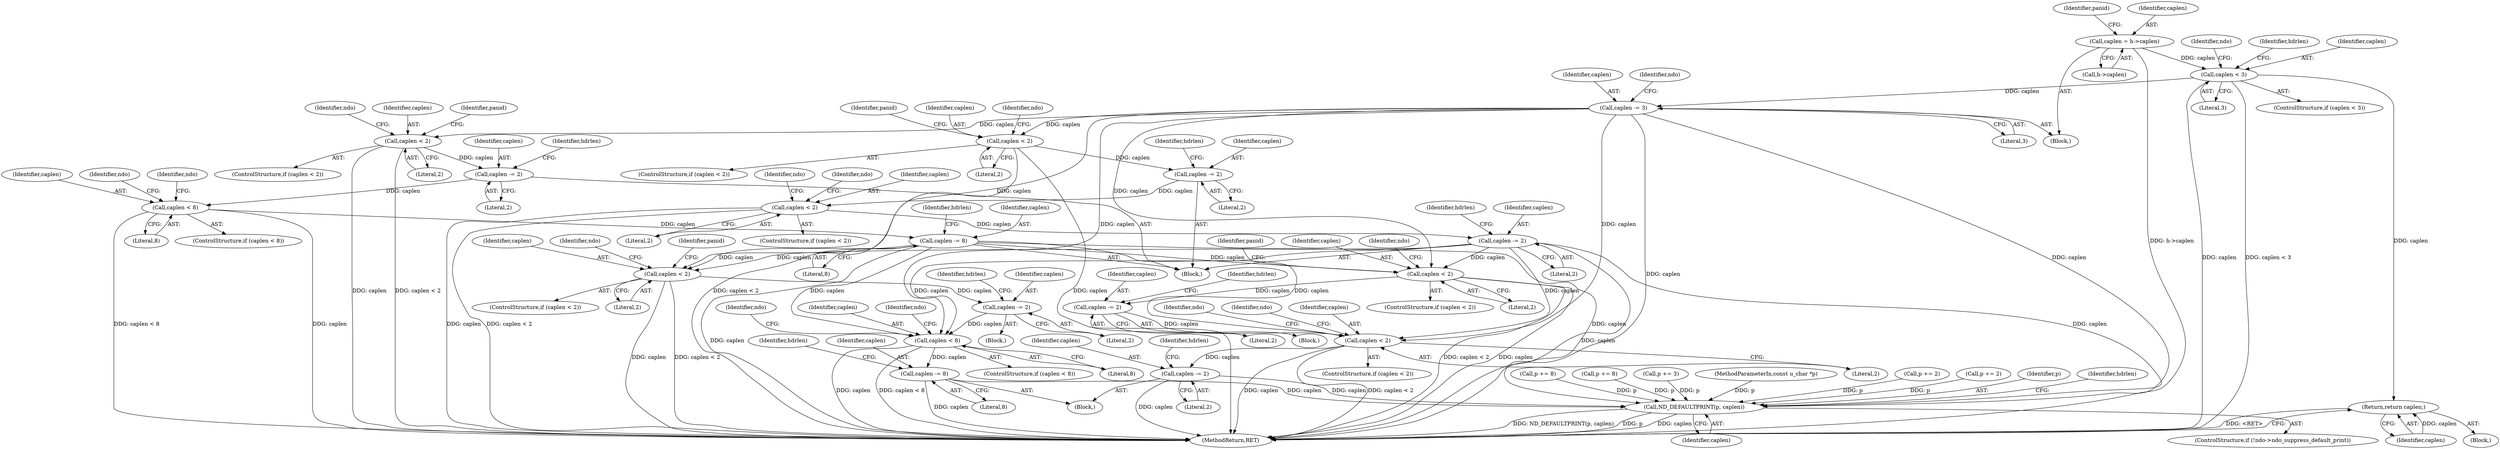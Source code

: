 digraph "0_tcpdump_a7e5f58f402e6919ec444a57946bade7dfd6b184@pointer" {
"1000111" [label="(Call,caplen = h->caplen)"];
"1000124" [label="(Call,caplen < 3)"];
"1000132" [label="(Return,return caplen;)"];
"1000150" [label="(Call,caplen -= 3)"];
"1000210" [label="(Call,caplen < 2)"];
"1000227" [label="(Call,caplen -= 2)"];
"1000234" [label="(Call,caplen < 2)"];
"1000262" [label="(Call,caplen -= 2)"];
"1000370" [label="(Call,caplen < 2)"];
"1000387" [label="(Call,caplen -= 2)"];
"1000394" [label="(Call,caplen < 2)"];
"1000420" [label="(Call,caplen -= 2)"];
"1000498" [label="(Call,ND_DEFAULTPRINT(p, caplen))"];
"1000435" [label="(Call,caplen < 2)"];
"1000452" [label="(Call,caplen -= 2)"];
"1000459" [label="(Call,caplen < 8)"];
"1000486" [label="(Call,caplen -= 8)"];
"1000271" [label="(Call,caplen < 2)"];
"1000288" [label="(Call,caplen -= 2)"];
"1000295" [label="(Call,caplen < 8)"];
"1000322" [label="(Call,caplen -= 8)"];
"1000292" [label="(Identifier,hdrlen)"];
"1000326" [label="(Identifier,hdrlen)"];
"1000486" [label="(Call,caplen -= 8)"];
"1000151" [label="(Identifier,caplen)"];
"1000273" [label="(Literal,2)"];
"1000422" [label="(Literal,2)"];
"1000212" [label="(Literal,2)"];
"1000270" [label="(ControlStructure,if (caplen < 2))"];
"1000381" [label="(Identifier,panid)"];
"1000487" [label="(Identifier,caplen)"];
"1000301" [label="(Identifier,ndo)"];
"1000498" [label="(Call,ND_DEFAULTPRINT(p, caplen))"];
"1000277" [label="(Identifier,ndo)"];
"1000210" [label="(Call,caplen < 2)"];
"1000271" [label="(Call,caplen < 2)"];
"1000290" [label="(Literal,2)"];
"1000460" [label="(Identifier,caplen)"];
"1000211" [label="(Identifier,caplen)"];
"1000124" [label="(Call,caplen < 3)"];
"1000441" [label="(Identifier,ndo)"];
"1000240" [label="(Identifier,ndo)"];
"1000461" [label="(Literal,8)"];
"1000228" [label="(Identifier,caplen)"];
"1000233" [label="(ControlStructure,if (caplen < 2))"];
"1000454" [label="(Literal,2)"];
"1000132" [label="(Return,return caplen;)"];
"1000209" [label="(ControlStructure,if (caplen < 2))"];
"1000234" [label="(Call,caplen < 2)"];
"1000395" [label="(Identifier,caplen)"];
"1000236" [label="(Literal,2)"];
"1000123" [label="(ControlStructure,if (caplen < 3))"];
"1000456" [label="(Identifier,hdrlen)"];
"1000227" [label="(Call,caplen -= 2)"];
"1000126" [label="(Literal,3)"];
"1000503" [label="(MethodReturn,RET)"];
"1000319" [label="(Call,p += 8)"];
"1000446" [label="(Identifier,panid)"];
"1000297" [label="(Literal,8)"];
"1000371" [label="(Identifier,caplen)"];
"1000483" [label="(Call,p += 8)"];
"1000458" [label="(ControlStructure,if (caplen < 8))"];
"1000109" [label="(Block,)"];
"1000323" [label="(Identifier,caplen)"];
"1000453" [label="(Identifier,caplen)"];
"1000340" [label="(Block,)"];
"1000406" [label="(Identifier,ndo)"];
"1000216" [label="(Identifier,ndo)"];
"1000264" [label="(Literal,2)"];
"1000488" [label="(Literal,8)"];
"1000452" [label="(Call,caplen -= 2)"];
"1000433" [label="(Block,)"];
"1000400" [label="(Identifier,ndo)"];
"1000272" [label="(Identifier,caplen)"];
"1000263" [label="(Identifier,caplen)"];
"1000288" [label="(Call,caplen -= 2)"];
"1000231" [label="(Identifier,hdrlen)"];
"1000296" [label="(Identifier,caplen)"];
"1000436" [label="(Identifier,caplen)"];
"1000387" [label="(Call,caplen -= 2)"];
"1000175" [label="(Block,)"];
"1000370" [label="(Call,caplen < 2)"];
"1000437" [label="(Literal,2)"];
"1000490" [label="(Identifier,hdrlen)"];
"1000294" [label="(ControlStructure,if (caplen < 8))"];
"1000130" [label="(Identifier,ndo)"];
"1000372" [label="(Literal,2)"];
"1000155" [label="(Identifier,ndo)"];
"1000111" [label="(Call,caplen = h->caplen)"];
"1000465" [label="(Identifier,ndo)"];
"1000147" [label="(Call,p += 3)"];
"1000108" [label="(MethodParameterIn,const u_char *p)"];
"1000289" [label="(Identifier,caplen)"];
"1000393" [label="(ControlStructure,if (caplen < 2))"];
"1000376" [label="(Identifier,ndo)"];
"1000133" [label="(Identifier,caplen)"];
"1000127" [label="(Block,)"];
"1000421" [label="(Identifier,caplen)"];
"1000282" [label="(Identifier,panid)"];
"1000368" [label="(Block,)"];
"1000152" [label="(Literal,3)"];
"1000420" [label="(Call,caplen -= 2)"];
"1000417" [label="(Call,p += 2)"];
"1000150" [label="(Call,caplen -= 3)"];
"1000394" [label="(Call,caplen < 2)"];
"1000259" [label="(Call,p += 2)"];
"1000262" [label="(Call,caplen -= 2)"];
"1000389" [label="(Literal,2)"];
"1000121" [label="(Identifier,panid)"];
"1000324" [label="(Literal,8)"];
"1000369" [label="(ControlStructure,if (caplen < 2))"];
"1000388" [label="(Identifier,caplen)"];
"1000307" [label="(Identifier,ndo)"];
"1000500" [label="(Identifier,caplen)"];
"1000221" [label="(Identifier,panid)"];
"1000246" [label="(Identifier,ndo)"];
"1000424" [label="(Identifier,hdrlen)"];
"1000499" [label="(Identifier,p)"];
"1000502" [label="(Identifier,hdrlen)"];
"1000295" [label="(Call,caplen < 8)"];
"1000113" [label="(Call,h->caplen)"];
"1000471" [label="(Identifier,ndo)"];
"1000135" [label="(Identifier,hdrlen)"];
"1000391" [label="(Identifier,hdrlen)"];
"1000396" [label="(Literal,2)"];
"1000229" [label="(Literal,2)"];
"1000266" [label="(Identifier,hdrlen)"];
"1000125" [label="(Identifier,caplen)"];
"1000112" [label="(Identifier,caplen)"];
"1000322" [label="(Call,caplen -= 8)"];
"1000235" [label="(Identifier,caplen)"];
"1000493" [label="(ControlStructure,if (!ndo->ndo_suppress_default_print))"];
"1000434" [label="(ControlStructure,if (caplen < 2))"];
"1000459" [label="(Call,caplen < 8)"];
"1000435" [label="(Call,caplen < 2)"];
"1000111" -> "1000109"  [label="AST: "];
"1000111" -> "1000113"  [label="CFG: "];
"1000112" -> "1000111"  [label="AST: "];
"1000113" -> "1000111"  [label="AST: "];
"1000121" -> "1000111"  [label="CFG: "];
"1000111" -> "1000503"  [label="DDG: h->caplen"];
"1000111" -> "1000124"  [label="DDG: caplen"];
"1000124" -> "1000123"  [label="AST: "];
"1000124" -> "1000126"  [label="CFG: "];
"1000125" -> "1000124"  [label="AST: "];
"1000126" -> "1000124"  [label="AST: "];
"1000130" -> "1000124"  [label="CFG: "];
"1000135" -> "1000124"  [label="CFG: "];
"1000124" -> "1000503"  [label="DDG: caplen"];
"1000124" -> "1000503"  [label="DDG: caplen < 3"];
"1000124" -> "1000132"  [label="DDG: caplen"];
"1000124" -> "1000150"  [label="DDG: caplen"];
"1000132" -> "1000127"  [label="AST: "];
"1000132" -> "1000133"  [label="CFG: "];
"1000133" -> "1000132"  [label="AST: "];
"1000503" -> "1000132"  [label="CFG: "];
"1000132" -> "1000503"  [label="DDG: <RET>"];
"1000133" -> "1000132"  [label="DDG: caplen"];
"1000150" -> "1000109"  [label="AST: "];
"1000150" -> "1000152"  [label="CFG: "];
"1000151" -> "1000150"  [label="AST: "];
"1000152" -> "1000150"  [label="AST: "];
"1000155" -> "1000150"  [label="CFG: "];
"1000150" -> "1000503"  [label="DDG: caplen"];
"1000150" -> "1000210"  [label="DDG: caplen"];
"1000150" -> "1000271"  [label="DDG: caplen"];
"1000150" -> "1000370"  [label="DDG: caplen"];
"1000150" -> "1000394"  [label="DDG: caplen"];
"1000150" -> "1000435"  [label="DDG: caplen"];
"1000150" -> "1000459"  [label="DDG: caplen"];
"1000150" -> "1000498"  [label="DDG: caplen"];
"1000210" -> "1000209"  [label="AST: "];
"1000210" -> "1000212"  [label="CFG: "];
"1000211" -> "1000210"  [label="AST: "];
"1000212" -> "1000210"  [label="AST: "];
"1000216" -> "1000210"  [label="CFG: "];
"1000221" -> "1000210"  [label="CFG: "];
"1000210" -> "1000503"  [label="DDG: caplen < 2"];
"1000210" -> "1000503"  [label="DDG: caplen"];
"1000210" -> "1000227"  [label="DDG: caplen"];
"1000227" -> "1000175"  [label="AST: "];
"1000227" -> "1000229"  [label="CFG: "];
"1000228" -> "1000227"  [label="AST: "];
"1000229" -> "1000227"  [label="AST: "];
"1000231" -> "1000227"  [label="CFG: "];
"1000227" -> "1000234"  [label="DDG: caplen"];
"1000234" -> "1000233"  [label="AST: "];
"1000234" -> "1000236"  [label="CFG: "];
"1000235" -> "1000234"  [label="AST: "];
"1000236" -> "1000234"  [label="AST: "];
"1000240" -> "1000234"  [label="CFG: "];
"1000246" -> "1000234"  [label="CFG: "];
"1000234" -> "1000503"  [label="DDG: caplen"];
"1000234" -> "1000503"  [label="DDG: caplen < 2"];
"1000234" -> "1000262"  [label="DDG: caplen"];
"1000262" -> "1000175"  [label="AST: "];
"1000262" -> "1000264"  [label="CFG: "];
"1000263" -> "1000262"  [label="AST: "];
"1000264" -> "1000262"  [label="AST: "];
"1000266" -> "1000262"  [label="CFG: "];
"1000262" -> "1000503"  [label="DDG: caplen"];
"1000262" -> "1000370"  [label="DDG: caplen"];
"1000262" -> "1000394"  [label="DDG: caplen"];
"1000262" -> "1000435"  [label="DDG: caplen"];
"1000262" -> "1000459"  [label="DDG: caplen"];
"1000262" -> "1000498"  [label="DDG: caplen"];
"1000370" -> "1000369"  [label="AST: "];
"1000370" -> "1000372"  [label="CFG: "];
"1000371" -> "1000370"  [label="AST: "];
"1000372" -> "1000370"  [label="AST: "];
"1000376" -> "1000370"  [label="CFG: "];
"1000381" -> "1000370"  [label="CFG: "];
"1000370" -> "1000503"  [label="DDG: caplen < 2"];
"1000370" -> "1000503"  [label="DDG: caplen"];
"1000322" -> "1000370"  [label="DDG: caplen"];
"1000370" -> "1000387"  [label="DDG: caplen"];
"1000387" -> "1000368"  [label="AST: "];
"1000387" -> "1000389"  [label="CFG: "];
"1000388" -> "1000387"  [label="AST: "];
"1000389" -> "1000387"  [label="AST: "];
"1000391" -> "1000387"  [label="CFG: "];
"1000387" -> "1000394"  [label="DDG: caplen"];
"1000394" -> "1000393"  [label="AST: "];
"1000394" -> "1000396"  [label="CFG: "];
"1000395" -> "1000394"  [label="AST: "];
"1000396" -> "1000394"  [label="AST: "];
"1000400" -> "1000394"  [label="CFG: "];
"1000406" -> "1000394"  [label="CFG: "];
"1000394" -> "1000503"  [label="DDG: caplen < 2"];
"1000394" -> "1000503"  [label="DDG: caplen"];
"1000322" -> "1000394"  [label="DDG: caplen"];
"1000394" -> "1000420"  [label="DDG: caplen"];
"1000420" -> "1000340"  [label="AST: "];
"1000420" -> "1000422"  [label="CFG: "];
"1000421" -> "1000420"  [label="AST: "];
"1000422" -> "1000420"  [label="AST: "];
"1000424" -> "1000420"  [label="CFG: "];
"1000420" -> "1000503"  [label="DDG: caplen"];
"1000420" -> "1000498"  [label="DDG: caplen"];
"1000498" -> "1000493"  [label="AST: "];
"1000498" -> "1000500"  [label="CFG: "];
"1000499" -> "1000498"  [label="AST: "];
"1000500" -> "1000498"  [label="AST: "];
"1000502" -> "1000498"  [label="CFG: "];
"1000498" -> "1000503"  [label="DDG: ND_DEFAULTPRINT(p, caplen)"];
"1000498" -> "1000503"  [label="DDG: p"];
"1000498" -> "1000503"  [label="DDG: caplen"];
"1000259" -> "1000498"  [label="DDG: p"];
"1000147" -> "1000498"  [label="DDG: p"];
"1000417" -> "1000498"  [label="DDG: p"];
"1000319" -> "1000498"  [label="DDG: p"];
"1000483" -> "1000498"  [label="DDG: p"];
"1000108" -> "1000498"  [label="DDG: p"];
"1000322" -> "1000498"  [label="DDG: caplen"];
"1000486" -> "1000498"  [label="DDG: caplen"];
"1000435" -> "1000434"  [label="AST: "];
"1000435" -> "1000437"  [label="CFG: "];
"1000436" -> "1000435"  [label="AST: "];
"1000437" -> "1000435"  [label="AST: "];
"1000441" -> "1000435"  [label="CFG: "];
"1000446" -> "1000435"  [label="CFG: "];
"1000435" -> "1000503"  [label="DDG: caplen"];
"1000435" -> "1000503"  [label="DDG: caplen < 2"];
"1000322" -> "1000435"  [label="DDG: caplen"];
"1000435" -> "1000452"  [label="DDG: caplen"];
"1000452" -> "1000433"  [label="AST: "];
"1000452" -> "1000454"  [label="CFG: "];
"1000453" -> "1000452"  [label="AST: "];
"1000454" -> "1000452"  [label="AST: "];
"1000456" -> "1000452"  [label="CFG: "];
"1000452" -> "1000459"  [label="DDG: caplen"];
"1000459" -> "1000458"  [label="AST: "];
"1000459" -> "1000461"  [label="CFG: "];
"1000460" -> "1000459"  [label="AST: "];
"1000461" -> "1000459"  [label="AST: "];
"1000465" -> "1000459"  [label="CFG: "];
"1000471" -> "1000459"  [label="CFG: "];
"1000459" -> "1000503"  [label="DDG: caplen"];
"1000459" -> "1000503"  [label="DDG: caplen < 8"];
"1000322" -> "1000459"  [label="DDG: caplen"];
"1000459" -> "1000486"  [label="DDG: caplen"];
"1000486" -> "1000340"  [label="AST: "];
"1000486" -> "1000488"  [label="CFG: "];
"1000487" -> "1000486"  [label="AST: "];
"1000488" -> "1000486"  [label="AST: "];
"1000490" -> "1000486"  [label="CFG: "];
"1000486" -> "1000503"  [label="DDG: caplen"];
"1000271" -> "1000270"  [label="AST: "];
"1000271" -> "1000273"  [label="CFG: "];
"1000272" -> "1000271"  [label="AST: "];
"1000273" -> "1000271"  [label="AST: "];
"1000277" -> "1000271"  [label="CFG: "];
"1000282" -> "1000271"  [label="CFG: "];
"1000271" -> "1000503"  [label="DDG: caplen"];
"1000271" -> "1000503"  [label="DDG: caplen < 2"];
"1000271" -> "1000288"  [label="DDG: caplen"];
"1000288" -> "1000175"  [label="AST: "];
"1000288" -> "1000290"  [label="CFG: "];
"1000289" -> "1000288"  [label="AST: "];
"1000290" -> "1000288"  [label="AST: "];
"1000292" -> "1000288"  [label="CFG: "];
"1000288" -> "1000295"  [label="DDG: caplen"];
"1000295" -> "1000294"  [label="AST: "];
"1000295" -> "1000297"  [label="CFG: "];
"1000296" -> "1000295"  [label="AST: "];
"1000297" -> "1000295"  [label="AST: "];
"1000301" -> "1000295"  [label="CFG: "];
"1000307" -> "1000295"  [label="CFG: "];
"1000295" -> "1000503"  [label="DDG: caplen"];
"1000295" -> "1000503"  [label="DDG: caplen < 8"];
"1000295" -> "1000322"  [label="DDG: caplen"];
"1000322" -> "1000175"  [label="AST: "];
"1000322" -> "1000324"  [label="CFG: "];
"1000323" -> "1000322"  [label="AST: "];
"1000324" -> "1000322"  [label="AST: "];
"1000326" -> "1000322"  [label="CFG: "];
"1000322" -> "1000503"  [label="DDG: caplen"];
}
